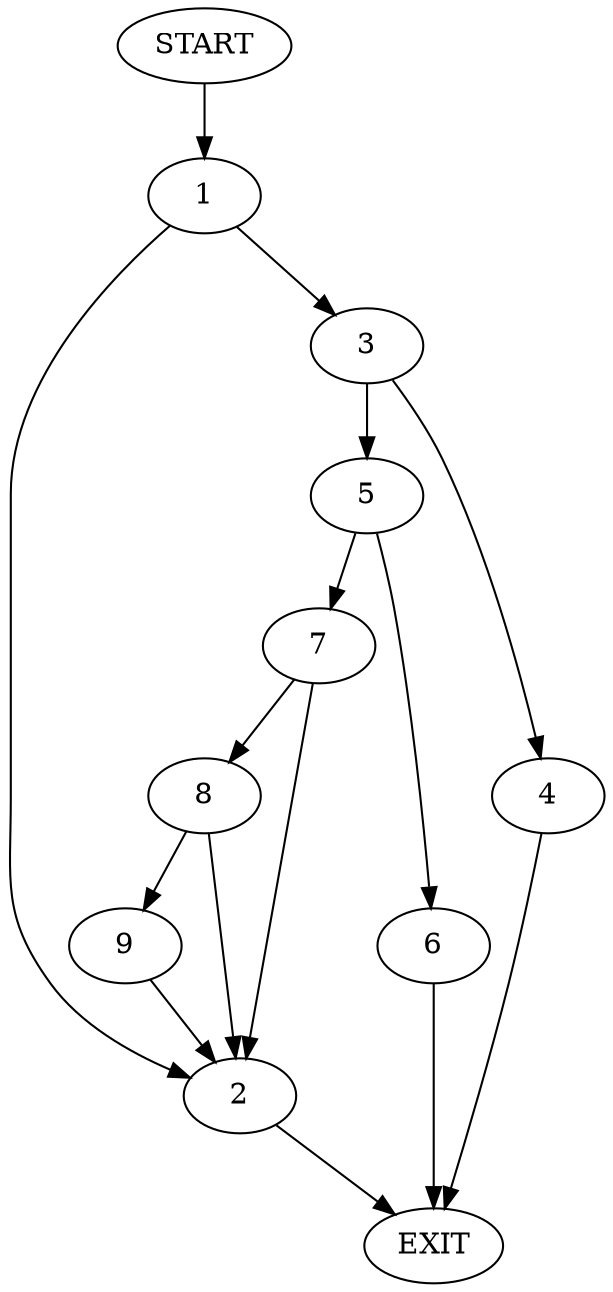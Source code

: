 digraph {
0 [label="START"]
10 [label="EXIT"]
0 -> 1
1 -> 2
1 -> 3
3 -> 4
3 -> 5
2 -> 10
5 -> 6
5 -> 7
4 -> 10
6 -> 10
7 -> 8
7 -> 2
8 -> 2
8 -> 9
9 -> 2
}
